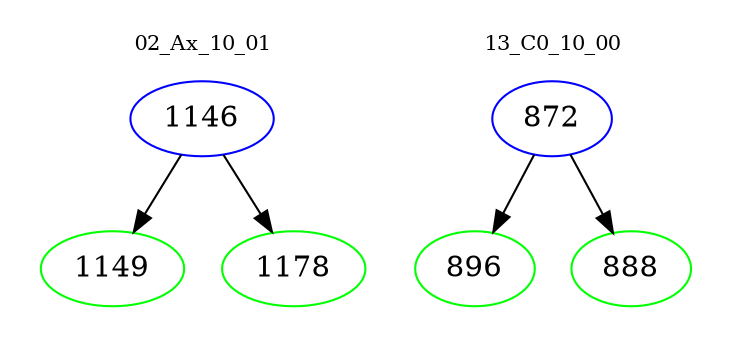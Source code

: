 digraph{
subgraph cluster_0 {
color = white
label = "02_Ax_10_01";
fontsize=10;
T0_1146 [label="1146", color="blue"]
T0_1146 -> T0_1149 [color="black"]
T0_1149 [label="1149", color="green"]
T0_1146 -> T0_1178 [color="black"]
T0_1178 [label="1178", color="green"]
}
subgraph cluster_1 {
color = white
label = "13_C0_10_00";
fontsize=10;
T1_872 [label="872", color="blue"]
T1_872 -> T1_896 [color="black"]
T1_896 [label="896", color="green"]
T1_872 -> T1_888 [color="black"]
T1_888 [label="888", color="green"]
}
}
